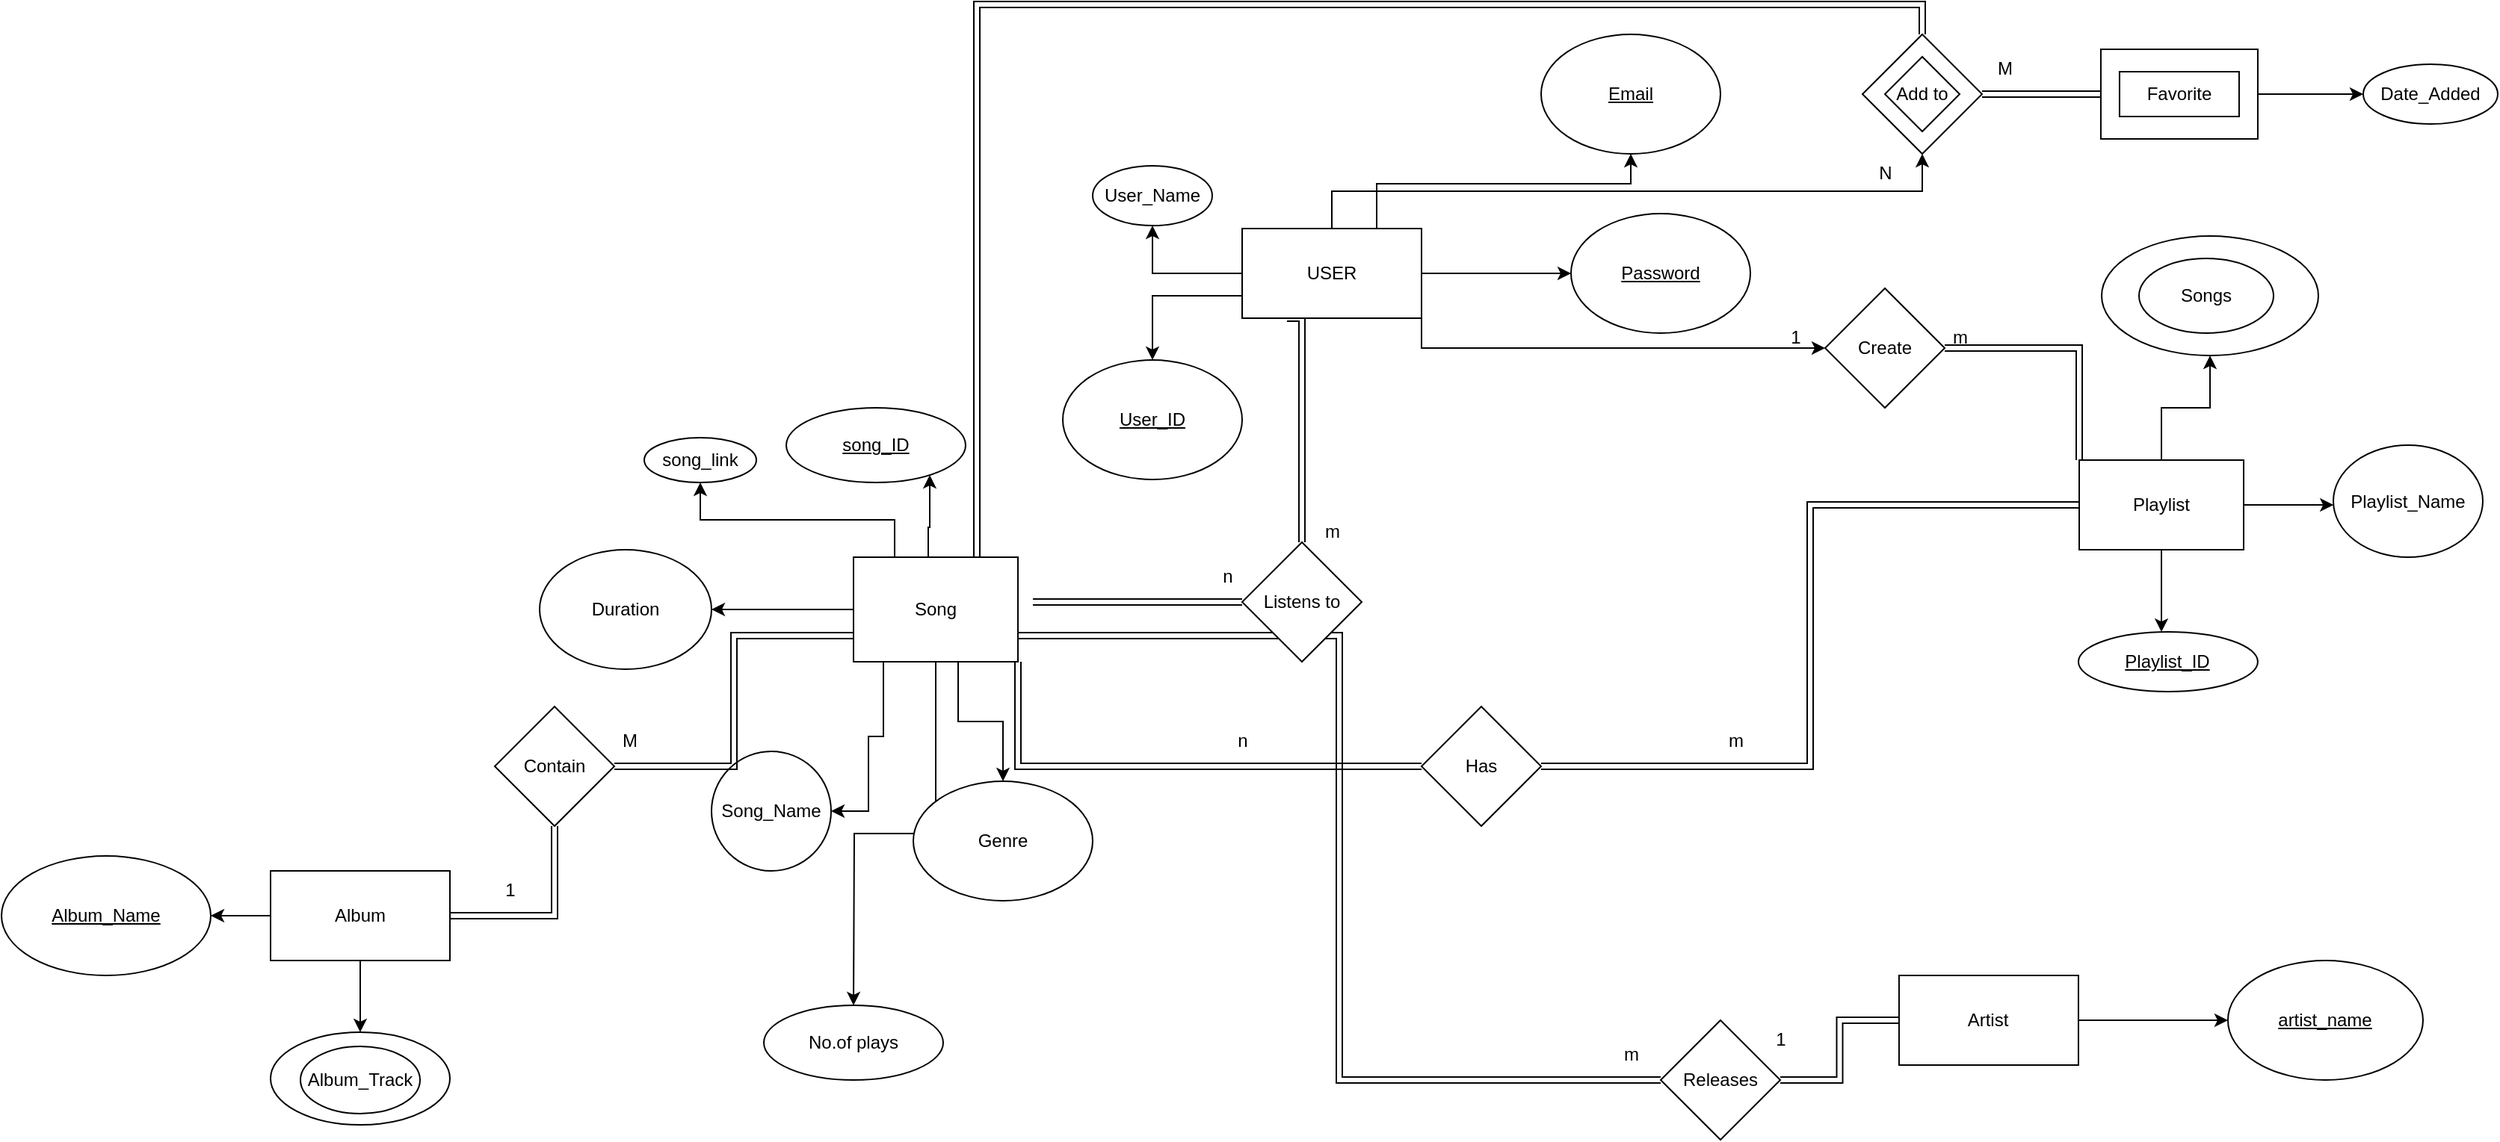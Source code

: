 <mxfile version="22.1.7" type="device">
  <diagram id="R2lEEEUBdFMjLlhIrx00" name="Page-1">
    <mxGraphModel dx="3807" dy="861" grid="1" gridSize="10" guides="1" tooltips="1" connect="1" arrows="1" fold="1" page="1" pageScale="1" pageWidth="1920" pageHeight="1200" math="0" shadow="0" extFonts="Permanent Marker^https://fonts.googleapis.com/css?family=Permanent+Marker">
      <root>
        <mxCell id="0" />
        <mxCell id="1" parent="0" />
        <mxCell id="XvpubK8PqEpxicUcM_i--15" style="edgeStyle=orthogonalEdgeStyle;rounded=0;orthogonalLoop=1;jettySize=auto;html=1;exitX=0.75;exitY=0;exitDx=0;exitDy=0;" parent="1" source="XvpubK8PqEpxicUcM_i--7" target="XvpubK8PqEpxicUcM_i--16" edge="1">
          <mxGeometry relative="1" as="geometry">
            <mxPoint x="610" y="80" as="targetPoint" />
            <Array as="points">
              <mxPoint x="440" y="140" />
              <mxPoint x="610" y="140" />
            </Array>
          </mxGeometry>
        </mxCell>
        <mxCell id="XvpubK8PqEpxicUcM_i--17" style="edgeStyle=orthogonalEdgeStyle;rounded=0;orthogonalLoop=1;jettySize=auto;html=1;exitX=1;exitY=0.25;exitDx=0;exitDy=0;" parent="1" source="XvpubK8PqEpxicUcM_i--7" target="XvpubK8PqEpxicUcM_i--18" edge="1">
          <mxGeometry relative="1" as="geometry">
            <mxPoint x="630" y="200" as="targetPoint" />
            <Array as="points">
              <mxPoint x="470" y="200" />
            </Array>
          </mxGeometry>
        </mxCell>
        <mxCell id="XvpubK8PqEpxicUcM_i--128" style="edgeStyle=orthogonalEdgeStyle;rounded=0;orthogonalLoop=1;jettySize=auto;html=1;exitX=1;exitY=1;exitDx=0;exitDy=0;" parent="1" source="XvpubK8PqEpxicUcM_i--7" target="XvpubK8PqEpxicUcM_i--127" edge="1">
          <mxGeometry relative="1" as="geometry" />
        </mxCell>
        <mxCell id="ES-SpDLeFD0w60IchOzQ-14" style="edgeStyle=orthogonalEdgeStyle;rounded=0;orthogonalLoop=1;jettySize=auto;html=1;exitX=0;exitY=0.5;exitDx=0;exitDy=0;" parent="1" source="XvpubK8PqEpxicUcM_i--7" target="ES-SpDLeFD0w60IchOzQ-13" edge="1">
          <mxGeometry relative="1" as="geometry" />
        </mxCell>
        <mxCell id="ES-SpDLeFD0w60IchOzQ-27" style="edgeStyle=orthogonalEdgeStyle;rounded=0;orthogonalLoop=1;jettySize=auto;html=1;exitX=0.25;exitY=1;exitDx=0;exitDy=0;shape=link;" parent="1" source="XvpubK8PqEpxicUcM_i--7" target="XvpubK8PqEpxicUcM_i--69" edge="1">
          <mxGeometry relative="1" as="geometry">
            <Array as="points">
              <mxPoint x="390" y="230" />
            </Array>
          </mxGeometry>
        </mxCell>
        <mxCell id="dft6HreGeVTSEVfIfF3i-8" style="edgeStyle=orthogonalEdgeStyle;rounded=0;orthogonalLoop=1;jettySize=auto;html=1;exitX=0.5;exitY=0;exitDx=0;exitDy=0;entryX=0.5;entryY=1;entryDx=0;entryDy=0;" parent="1" source="XvpubK8PqEpxicUcM_i--7" target="dft6HreGeVTSEVfIfF3i-7" edge="1">
          <mxGeometry relative="1" as="geometry" />
        </mxCell>
        <mxCell id="Qmyo8iBh9vjukXD7GxoW-2" style="edgeStyle=orthogonalEdgeStyle;rounded=0;orthogonalLoop=1;jettySize=auto;html=1;exitX=0;exitY=0.75;exitDx=0;exitDy=0;" parent="1" source="XvpubK8PqEpxicUcM_i--7" target="XvpubK8PqEpxicUcM_i--11" edge="1">
          <mxGeometry relative="1" as="geometry" />
        </mxCell>
        <mxCell id="XvpubK8PqEpxicUcM_i--7" value="USER" style="rounded=0;whiteSpace=wrap;html=1;" parent="1" vertex="1">
          <mxGeometry x="350" y="170" width="120" height="60" as="geometry" />
        </mxCell>
        <mxCell id="XvpubK8PqEpxicUcM_i--11" value="&lt;u&gt;User_ID&lt;/u&gt;" style="ellipse;whiteSpace=wrap;html=1;rounded=0;" parent="1" vertex="1">
          <mxGeometry x="230" y="258" width="120" height="80" as="geometry" />
        </mxCell>
        <mxCell id="XvpubK8PqEpxicUcM_i--16" value="&lt;u&gt;Email&lt;/u&gt;" style="ellipse;whiteSpace=wrap;html=1;" parent="1" vertex="1">
          <mxGeometry x="550" y="40" width="120" height="80" as="geometry" />
        </mxCell>
        <mxCell id="XvpubK8PqEpxicUcM_i--18" value="&lt;u&gt;Password&lt;/u&gt;" style="ellipse;whiteSpace=wrap;html=1;" parent="1" vertex="1">
          <mxGeometry x="570" y="160" width="120" height="80" as="geometry" />
        </mxCell>
        <mxCell id="XvpubK8PqEpxicUcM_i--20" style="edgeStyle=orthogonalEdgeStyle;rounded=0;orthogonalLoop=1;jettySize=auto;html=1;exitX=0.5;exitY=0;exitDx=0;exitDy=0;" parent="1" source="XvpubK8PqEpxicUcM_i--19" target="XvpubK8PqEpxicUcM_i--23" edge="1">
          <mxGeometry relative="1" as="geometry">
            <mxPoint x="140" y="350" as="targetPoint" />
            <Array as="points">
              <mxPoint x="140" y="370" />
              <mxPoint x="141" y="370" />
            </Array>
          </mxGeometry>
        </mxCell>
        <mxCell id="XvpubK8PqEpxicUcM_i--25" value="" style="edgeStyle=orthogonalEdgeStyle;rounded=0;orthogonalLoop=1;jettySize=auto;html=1;" parent="1" source="XvpubK8PqEpxicUcM_i--19" target="XvpubK8PqEpxicUcM_i--24" edge="1">
          <mxGeometry relative="1" as="geometry">
            <Array as="points">
              <mxPoint x="110" y="510" />
              <mxPoint x="100" y="510" />
            </Array>
          </mxGeometry>
        </mxCell>
        <mxCell id="XvpubK8PqEpxicUcM_i--26" style="edgeStyle=orthogonalEdgeStyle;rounded=0;orthogonalLoop=1;jettySize=auto;html=1;exitX=1;exitY=1;exitDx=0;exitDy=0;" parent="1" source="XvpubK8PqEpxicUcM_i--19" target="XvpubK8PqEpxicUcM_i--27" edge="1">
          <mxGeometry relative="1" as="geometry">
            <mxPoint x="320" y="500" as="targetPoint" />
            <Array as="points">
              <mxPoint x="160" y="460" />
              <mxPoint x="160" y="500" />
            </Array>
          </mxGeometry>
        </mxCell>
        <mxCell id="XvpubK8PqEpxicUcM_i--37" value="" style="edgeStyle=orthogonalEdgeStyle;rounded=0;orthogonalLoop=1;jettySize=auto;html=1;" parent="1" source="XvpubK8PqEpxicUcM_i--19" target="XvpubK8PqEpxicUcM_i--36" edge="1">
          <mxGeometry relative="1" as="geometry" />
        </mxCell>
        <mxCell id="XvpubK8PqEpxicUcM_i--90" style="edgeStyle=orthogonalEdgeStyle;rounded=0;orthogonalLoop=1;jettySize=auto;html=1;exitX=1;exitY=1;exitDx=0;exitDy=0;entryX=0;entryY=0.5;entryDx=0;entryDy=0;shape=link;" parent="1" source="XvpubK8PqEpxicUcM_i--19" target="XvpubK8PqEpxicUcM_i--89" edge="1">
          <mxGeometry relative="1" as="geometry" />
        </mxCell>
        <mxCell id="XvpubK8PqEpxicUcM_i--102" style="edgeStyle=orthogonalEdgeStyle;rounded=0;orthogonalLoop=1;jettySize=auto;html=1;exitX=1;exitY=0.75;exitDx=0;exitDy=0;entryX=0;entryY=0.5;entryDx=0;entryDy=0;shape=link;" parent="1" source="XvpubK8PqEpxicUcM_i--19" target="XvpubK8PqEpxicUcM_i--101" edge="1">
          <mxGeometry relative="1" as="geometry" />
        </mxCell>
        <mxCell id="Qmyo8iBh9vjukXD7GxoW-3" style="edgeStyle=orthogonalEdgeStyle;rounded=0;orthogonalLoop=1;jettySize=auto;html=1;exitX=0.75;exitY=0;exitDx=0;exitDy=0;entryX=0.5;entryY=0;entryDx=0;entryDy=0;shape=link;" parent="1" source="XvpubK8PqEpxicUcM_i--19" target="dft6HreGeVTSEVfIfF3i-7" edge="1">
          <mxGeometry relative="1" as="geometry" />
        </mxCell>
        <mxCell id="3i8ZqTkyGPwxcj2hI4WT-1" style="edgeStyle=orthogonalEdgeStyle;rounded=0;orthogonalLoop=1;jettySize=auto;html=1;exitX=0.25;exitY=0;exitDx=0;exitDy=0;entryX=0.5;entryY=1;entryDx=0;entryDy=0;" parent="1" source="XvpubK8PqEpxicUcM_i--19" target="dY4vjl9Wj0ZtyYOXtZTi-2" edge="1">
          <mxGeometry relative="1" as="geometry" />
        </mxCell>
        <mxCell id="3i8ZqTkyGPwxcj2hI4WT-2" style="edgeStyle=orthogonalEdgeStyle;rounded=0;orthogonalLoop=1;jettySize=auto;html=1;exitX=0.5;exitY=1;exitDx=0;exitDy=0;" parent="1" source="XvpubK8PqEpxicUcM_i--19" edge="1">
          <mxGeometry relative="1" as="geometry">
            <mxPoint x="90" y="690" as="targetPoint" />
          </mxGeometry>
        </mxCell>
        <mxCell id="XvpubK8PqEpxicUcM_i--19" value="Song" style="rounded=0;whiteSpace=wrap;html=1;" parent="1" vertex="1">
          <mxGeometry x="90" y="390" width="110" height="70" as="geometry" />
        </mxCell>
        <mxCell id="XvpubK8PqEpxicUcM_i--23" value="&lt;u&gt;song_ID&lt;/u&gt;" style="ellipse;whiteSpace=wrap;html=1;" parent="1" vertex="1">
          <mxGeometry x="45" y="290" width="120" height="50" as="geometry" />
        </mxCell>
        <mxCell id="XvpubK8PqEpxicUcM_i--24" value="Song_Name" style="ellipse;whiteSpace=wrap;html=1;rounded=0;" parent="1" vertex="1">
          <mxGeometry x="-5" y="520" width="80" height="80" as="geometry" />
        </mxCell>
        <mxCell id="XvpubK8PqEpxicUcM_i--27" value="Genre" style="ellipse;whiteSpace=wrap;html=1;" parent="1" vertex="1">
          <mxGeometry x="130" y="540" width="120" height="80" as="geometry" />
        </mxCell>
        <mxCell id="XvpubK8PqEpxicUcM_i--36" value="Duration&lt;br&gt;" style="ellipse;whiteSpace=wrap;html=1;rounded=0;" parent="1" vertex="1">
          <mxGeometry x="-120" y="385" width="115" height="80" as="geometry" />
        </mxCell>
        <mxCell id="XvpubK8PqEpxicUcM_i--38" style="edgeStyle=orthogonalEdgeStyle;rounded=0;orthogonalLoop=1;jettySize=auto;html=1;exitX=0.5;exitY=1;exitDx=0;exitDy=0;" parent="1" source="XvpubK8PqEpxicUcM_i--19" target="XvpubK8PqEpxicUcM_i--19" edge="1">
          <mxGeometry relative="1" as="geometry" />
        </mxCell>
        <mxCell id="XvpubK8PqEpxicUcM_i--41" style="edgeStyle=orthogonalEdgeStyle;rounded=0;orthogonalLoop=1;jettySize=auto;html=1;exitX=0.5;exitY=1;exitDx=0;exitDy=0;" parent="1" source="XvpubK8PqEpxicUcM_i--40" target="XvpubK8PqEpxicUcM_i--42" edge="1">
          <mxGeometry relative="1" as="geometry">
            <mxPoint x="969.471" y="440" as="targetPoint" />
            <Array as="points">
              <mxPoint x="969" y="440" />
              <mxPoint x="969" y="440" />
            </Array>
          </mxGeometry>
        </mxCell>
        <mxCell id="XvpubK8PqEpxicUcM_i--44" value="" style="edgeStyle=orthogonalEdgeStyle;rounded=0;orthogonalLoop=1;jettySize=auto;html=1;" parent="1" source="XvpubK8PqEpxicUcM_i--40" target="XvpubK8PqEpxicUcM_i--43" edge="1">
          <mxGeometry relative="1" as="geometry">
            <Array as="points">
              <mxPoint x="1080" y="355" />
              <mxPoint x="1080" y="355" />
            </Array>
          </mxGeometry>
        </mxCell>
        <mxCell id="XvpubK8PqEpxicUcM_i--118" value="" style="edgeStyle=orthogonalEdgeStyle;rounded=0;orthogonalLoop=1;jettySize=auto;html=1;" parent="1" source="XvpubK8PqEpxicUcM_i--40" target="XvpubK8PqEpxicUcM_i--117" edge="1">
          <mxGeometry relative="1" as="geometry" />
        </mxCell>
        <mxCell id="XvpubK8PqEpxicUcM_i--40" value="Playlist" style="rounded=0;whiteSpace=wrap;html=1;" parent="1" vertex="1">
          <mxGeometry x="910" y="325" width="110" height="60" as="geometry" />
        </mxCell>
        <mxCell id="XvpubK8PqEpxicUcM_i--42" value="&lt;u&gt;Playlist_ID&lt;/u&gt;" style="ellipse;whiteSpace=wrap;html=1;" parent="1" vertex="1">
          <mxGeometry x="909.47" y="440" width="120" height="40" as="geometry" />
        </mxCell>
        <mxCell id="XvpubK8PqEpxicUcM_i--43" value="Playlist_Name" style="ellipse;whiteSpace=wrap;html=1;rounded=0;" parent="1" vertex="1">
          <mxGeometry x="1080" y="315" width="100" height="75" as="geometry" />
        </mxCell>
        <mxCell id="XvpubK8PqEpxicUcM_i--60" value="" style="edgeStyle=orthogonalEdgeStyle;rounded=0;orthogonalLoop=1;jettySize=auto;html=1;" parent="1" source="XvpubK8PqEpxicUcM_i--56" target="XvpubK8PqEpxicUcM_i--59" edge="1">
          <mxGeometry relative="1" as="geometry" />
        </mxCell>
        <mxCell id="XvpubK8PqEpxicUcM_i--56" value="Artist" style="rounded=0;whiteSpace=wrap;html=1;" parent="1" vertex="1">
          <mxGeometry x="789.47" y="670" width="120" height="60" as="geometry" />
        </mxCell>
        <mxCell id="XvpubK8PqEpxicUcM_i--59" value="&lt;u&gt;artist_name&lt;/u&gt;" style="ellipse;whiteSpace=wrap;html=1;rounded=0;" parent="1" vertex="1">
          <mxGeometry x="1009.47" y="660" width="130.53" height="80" as="geometry" />
        </mxCell>
        <mxCell id="XvpubK8PqEpxicUcM_i--71" style="edgeStyle=orthogonalEdgeStyle;rounded=0;orthogonalLoop=1;jettySize=auto;html=1;shape=link;" parent="1" source="XvpubK8PqEpxicUcM_i--69" edge="1">
          <mxGeometry relative="1" as="geometry">
            <mxPoint x="210" y="420" as="targetPoint" />
          </mxGeometry>
        </mxCell>
        <mxCell id="XvpubK8PqEpxicUcM_i--69" value="Listens to" style="rhombus;whiteSpace=wrap;html=1;" parent="1" vertex="1">
          <mxGeometry x="350" y="380" width="80" height="80" as="geometry" />
        </mxCell>
        <mxCell id="XvpubK8PqEpxicUcM_i--76" value="m" style="text;html=1;align=center;verticalAlign=middle;resizable=0;points=[];autosize=1;strokeColor=none;fillColor=none;" parent="1" vertex="1">
          <mxGeometry x="395" y="358" width="30" height="30" as="geometry" />
        </mxCell>
        <mxCell id="XvpubK8PqEpxicUcM_i--77" value="n" style="text;html=1;align=center;verticalAlign=middle;resizable=0;points=[];autosize=1;strokeColor=none;fillColor=none;" parent="1" vertex="1">
          <mxGeometry x="325" y="388" width="30" height="30" as="geometry" />
        </mxCell>
        <mxCell id="XvpubK8PqEpxicUcM_i--91" style="edgeStyle=orthogonalEdgeStyle;rounded=0;orthogonalLoop=1;jettySize=auto;html=1;exitX=1;exitY=0.5;exitDx=0;exitDy=0;entryX=0;entryY=0.5;entryDx=0;entryDy=0;shape=link;" parent="1" source="XvpubK8PqEpxicUcM_i--89" target="XvpubK8PqEpxicUcM_i--40" edge="1">
          <mxGeometry relative="1" as="geometry" />
        </mxCell>
        <mxCell id="XvpubK8PqEpxicUcM_i--89" value="Has" style="rhombus;whiteSpace=wrap;html=1;" parent="1" vertex="1">
          <mxGeometry x="470" y="490" width="80" height="80" as="geometry" />
        </mxCell>
        <mxCell id="XvpubK8PqEpxicUcM_i--103" style="edgeStyle=orthogonalEdgeStyle;rounded=0;orthogonalLoop=1;jettySize=auto;html=1;entryX=0;entryY=0.5;entryDx=0;entryDy=0;shape=link;" parent="1" source="XvpubK8PqEpxicUcM_i--101" target="XvpubK8PqEpxicUcM_i--56" edge="1">
          <mxGeometry relative="1" as="geometry" />
        </mxCell>
        <mxCell id="XvpubK8PqEpxicUcM_i--101" value="Releases&lt;br&gt;" style="rhombus;whiteSpace=wrap;html=1;" parent="1" vertex="1">
          <mxGeometry x="630" y="700" width="80" height="80" as="geometry" />
        </mxCell>
        <mxCell id="XvpubK8PqEpxicUcM_i--105" value="m" style="text;html=1;align=center;verticalAlign=middle;resizable=0;points=[];autosize=1;strokeColor=none;fillColor=none;" parent="1" vertex="1">
          <mxGeometry x="595" y="708" width="30" height="30" as="geometry" />
        </mxCell>
        <mxCell id="XvpubK8PqEpxicUcM_i--107" value="1" style="text;html=1;align=center;verticalAlign=middle;resizable=0;points=[];autosize=1;strokeColor=none;fillColor=none;" parent="1" vertex="1">
          <mxGeometry x="695" y="698" width="30" height="30" as="geometry" />
        </mxCell>
        <mxCell id="XvpubK8PqEpxicUcM_i--117" value="" style="ellipse;whiteSpace=wrap;html=1;rounded=0;" parent="1" vertex="1">
          <mxGeometry x="925" y="175" width="145" height="80" as="geometry" />
        </mxCell>
        <mxCell id="XvpubK8PqEpxicUcM_i--129" style="edgeStyle=orthogonalEdgeStyle;rounded=0;orthogonalLoop=1;jettySize=auto;html=1;exitX=1;exitY=0.5;exitDx=0;exitDy=0;entryX=0;entryY=0;entryDx=0;entryDy=0;shape=link;" parent="1" source="XvpubK8PqEpxicUcM_i--127" target="XvpubK8PqEpxicUcM_i--40" edge="1">
          <mxGeometry relative="1" as="geometry" />
        </mxCell>
        <mxCell id="XvpubK8PqEpxicUcM_i--127" value="Create" style="rhombus;whiteSpace=wrap;html=1;" parent="1" vertex="1">
          <mxGeometry x="740" y="210" width="80" height="80" as="geometry" />
        </mxCell>
        <mxCell id="4xt-EN7hBwELgP8AV-jg-6" style="edgeStyle=orthogonalEdgeStyle;rounded=0;orthogonalLoop=1;jettySize=auto;html=1;shape=link;" parent="1" source="4xt-EN7hBwELgP8AV-jg-3" target="4xt-EN7hBwELgP8AV-jg-5" edge="1">
          <mxGeometry relative="1" as="geometry" />
        </mxCell>
        <mxCell id="4xt-EN7hBwELgP8AV-jg-10" value="" style="edgeStyle=orthogonalEdgeStyle;rounded=0;orthogonalLoop=1;jettySize=auto;html=1;" parent="1" source="4xt-EN7hBwELgP8AV-jg-3" target="4xt-EN7hBwELgP8AV-jg-9" edge="1">
          <mxGeometry relative="1" as="geometry" />
        </mxCell>
        <mxCell id="4xt-EN7hBwELgP8AV-jg-16" value="" style="edgeStyle=orthogonalEdgeStyle;rounded=0;orthogonalLoop=1;jettySize=auto;html=1;" parent="1" source="4xt-EN7hBwELgP8AV-jg-3" target="4xt-EN7hBwELgP8AV-jg-15" edge="1">
          <mxGeometry relative="1" as="geometry" />
        </mxCell>
        <mxCell id="4xt-EN7hBwELgP8AV-jg-3" value="Album&lt;br&gt;" style="rounded=0;whiteSpace=wrap;html=1;" parent="1" vertex="1">
          <mxGeometry x="-300" y="600" width="120" height="60" as="geometry" />
        </mxCell>
        <mxCell id="4xt-EN7hBwELgP8AV-jg-7" style="edgeStyle=orthogonalEdgeStyle;rounded=0;orthogonalLoop=1;jettySize=auto;html=1;exitX=1;exitY=0.5;exitDx=0;exitDy=0;entryX=0;entryY=0.75;entryDx=0;entryDy=0;shape=link;" parent="1" source="4xt-EN7hBwELgP8AV-jg-5" target="XvpubK8PqEpxicUcM_i--19" edge="1">
          <mxGeometry relative="1" as="geometry" />
        </mxCell>
        <mxCell id="4xt-EN7hBwELgP8AV-jg-5" value="Contain" style="rhombus;whiteSpace=wrap;html=1;" parent="1" vertex="1">
          <mxGeometry x="-150" y="490" width="80" height="80" as="geometry" />
        </mxCell>
        <mxCell id="4xt-EN7hBwELgP8AV-jg-9" value="" style="ellipse;whiteSpace=wrap;html=1;rounded=0;" parent="1" vertex="1">
          <mxGeometry x="-300" y="708" width="120" height="62" as="geometry" />
        </mxCell>
        <mxCell id="4xt-EN7hBwELgP8AV-jg-15" value="&lt;u&gt;Album_Name&lt;/u&gt;" style="ellipse;whiteSpace=wrap;html=1;rounded=0;" parent="1" vertex="1">
          <mxGeometry x="-480" y="590" width="140" height="80" as="geometry" />
        </mxCell>
        <mxCell id="4xt-EN7hBwELgP8AV-jg-18" value="1" style="text;html=1;align=center;verticalAlign=middle;resizable=0;points=[];autosize=1;strokeColor=none;fillColor=none;" parent="1" vertex="1">
          <mxGeometry x="-155" y="598" width="30" height="30" as="geometry" />
        </mxCell>
        <mxCell id="4xt-EN7hBwELgP8AV-jg-20" value="M" style="text;html=1;align=center;verticalAlign=middle;resizable=0;points=[];autosize=1;strokeColor=none;fillColor=none;" parent="1" vertex="1">
          <mxGeometry x="-75" y="498" width="30" height="30" as="geometry" />
        </mxCell>
        <mxCell id="tI0Y8NyEE0xb891P09wE-12" value="m" style="text;html=1;align=center;verticalAlign=middle;resizable=0;points=[];autosize=1;strokeColor=none;fillColor=none;" parent="1" vertex="1">
          <mxGeometry x="815" y="228" width="30" height="30" as="geometry" />
        </mxCell>
        <mxCell id="tI0Y8NyEE0xb891P09wE-13" value="1" style="text;html=1;align=center;verticalAlign=middle;resizable=0;points=[];autosize=1;strokeColor=none;fillColor=none;" parent="1" vertex="1">
          <mxGeometry x="705" y="228" width="30" height="30" as="geometry" />
        </mxCell>
        <mxCell id="tI0Y8NyEE0xb891P09wE-15" value="m" style="text;html=1;align=center;verticalAlign=middle;resizable=0;points=[];autosize=1;strokeColor=none;fillColor=none;" parent="1" vertex="1">
          <mxGeometry x="665" y="498" width="30" height="30" as="geometry" />
        </mxCell>
        <mxCell id="tI0Y8NyEE0xb891P09wE-17" value="n" style="text;html=1;align=center;verticalAlign=middle;resizable=0;points=[];autosize=1;strokeColor=none;fillColor=none;" parent="1" vertex="1">
          <mxGeometry x="335" y="498" width="30" height="30" as="geometry" />
        </mxCell>
        <mxCell id="tI0Y8NyEE0xb891P09wE-21" value="Album_Track" style="ellipse;whiteSpace=wrap;html=1;" parent="1" vertex="1">
          <mxGeometry x="-280" y="717.5" width="80" height="45" as="geometry" />
        </mxCell>
        <mxCell id="ES-SpDLeFD0w60IchOzQ-13" value="User_Name" style="ellipse;whiteSpace=wrap;html=1;rounded=0;" parent="1" vertex="1">
          <mxGeometry x="250" y="128" width="80" height="40" as="geometry" />
        </mxCell>
        <mxCell id="dY4vjl9Wj0ZtyYOXtZTi-2" value="song_link" style="ellipse;whiteSpace=wrap;html=1;" parent="1" vertex="1">
          <mxGeometry x="-50" y="310" width="75" height="30" as="geometry" />
        </mxCell>
        <mxCell id="dY4vjl9Wj0ZtyYOXtZTi-5" value="Songs" style="ellipse;whiteSpace=wrap;html=1;" parent="1" vertex="1">
          <mxGeometry x="950" y="190" width="90" height="50" as="geometry" />
        </mxCell>
        <mxCell id="dft6HreGeVTSEVfIfF3i-6" style="edgeStyle=orthogonalEdgeStyle;rounded=0;orthogonalLoop=1;jettySize=auto;html=1;exitX=1;exitY=0.5;exitDx=0;exitDy=0;entryX=0;entryY=0.5;entryDx=0;entryDy=0;" parent="1" source="dft6HreGeVTSEVfIfF3i-1" target="dft6HreGeVTSEVfIfF3i-3" edge="1">
          <mxGeometry relative="1" as="geometry" />
        </mxCell>
        <mxCell id="dft6HreGeVTSEVfIfF3i-1" value="" style="whiteSpace=wrap;html=1;" parent="1" vertex="1">
          <mxGeometry x="924.47" y="50" width="105" height="60" as="geometry" />
        </mxCell>
        <mxCell id="dft6HreGeVTSEVfIfF3i-3" value="Date_Added" style="ellipse;whiteSpace=wrap;html=1;" parent="1" vertex="1">
          <mxGeometry x="1100" y="60" width="90" height="40" as="geometry" />
        </mxCell>
        <mxCell id="dft6HreGeVTSEVfIfF3i-10" style="edgeStyle=orthogonalEdgeStyle;rounded=0;orthogonalLoop=1;jettySize=auto;html=1;exitX=1;exitY=0.5;exitDx=0;exitDy=0;entryX=0;entryY=0.5;entryDx=0;entryDy=0;shape=link;" parent="1" source="dft6HreGeVTSEVfIfF3i-7" target="dft6HreGeVTSEVfIfF3i-1" edge="1">
          <mxGeometry relative="1" as="geometry" />
        </mxCell>
        <mxCell id="dft6HreGeVTSEVfIfF3i-7" value="" style="rhombus;whiteSpace=wrap;html=1;" parent="1" vertex="1">
          <mxGeometry x="765" y="40" width="80" height="80" as="geometry" />
        </mxCell>
        <mxCell id="dft6HreGeVTSEVfIfF3i-9" value="Add to" style="rhombus;whiteSpace=wrap;html=1;" parent="1" vertex="1">
          <mxGeometry x="780" y="55" width="50" height="50" as="geometry" />
        </mxCell>
        <mxCell id="dft6HreGeVTSEVfIfF3i-11" value="M" style="text;html=1;align=center;verticalAlign=middle;resizable=0;points=[];autosize=1;strokeColor=none;fillColor=none;" parent="1" vertex="1">
          <mxGeometry x="845" y="48" width="30" height="30" as="geometry" />
        </mxCell>
        <mxCell id="dft6HreGeVTSEVfIfF3i-12" value="N" style="text;html=1;align=center;verticalAlign=middle;resizable=0;points=[];autosize=1;strokeColor=none;fillColor=none;" parent="1" vertex="1">
          <mxGeometry x="765" y="118" width="30" height="30" as="geometry" />
        </mxCell>
        <mxCell id="dft6HreGeVTSEVfIfF3i-13" value="Favorite" style="rounded=0;whiteSpace=wrap;html=1;" parent="1" vertex="1">
          <mxGeometry x="936.97" y="65" width="80" height="30" as="geometry" />
        </mxCell>
        <mxCell id="3i8ZqTkyGPwxcj2hI4WT-3" value="No.of plays" style="ellipse;whiteSpace=wrap;html=1;" parent="1" vertex="1">
          <mxGeometry x="30" y="690" width="120" height="50" as="geometry" />
        </mxCell>
      </root>
    </mxGraphModel>
  </diagram>
</mxfile>
